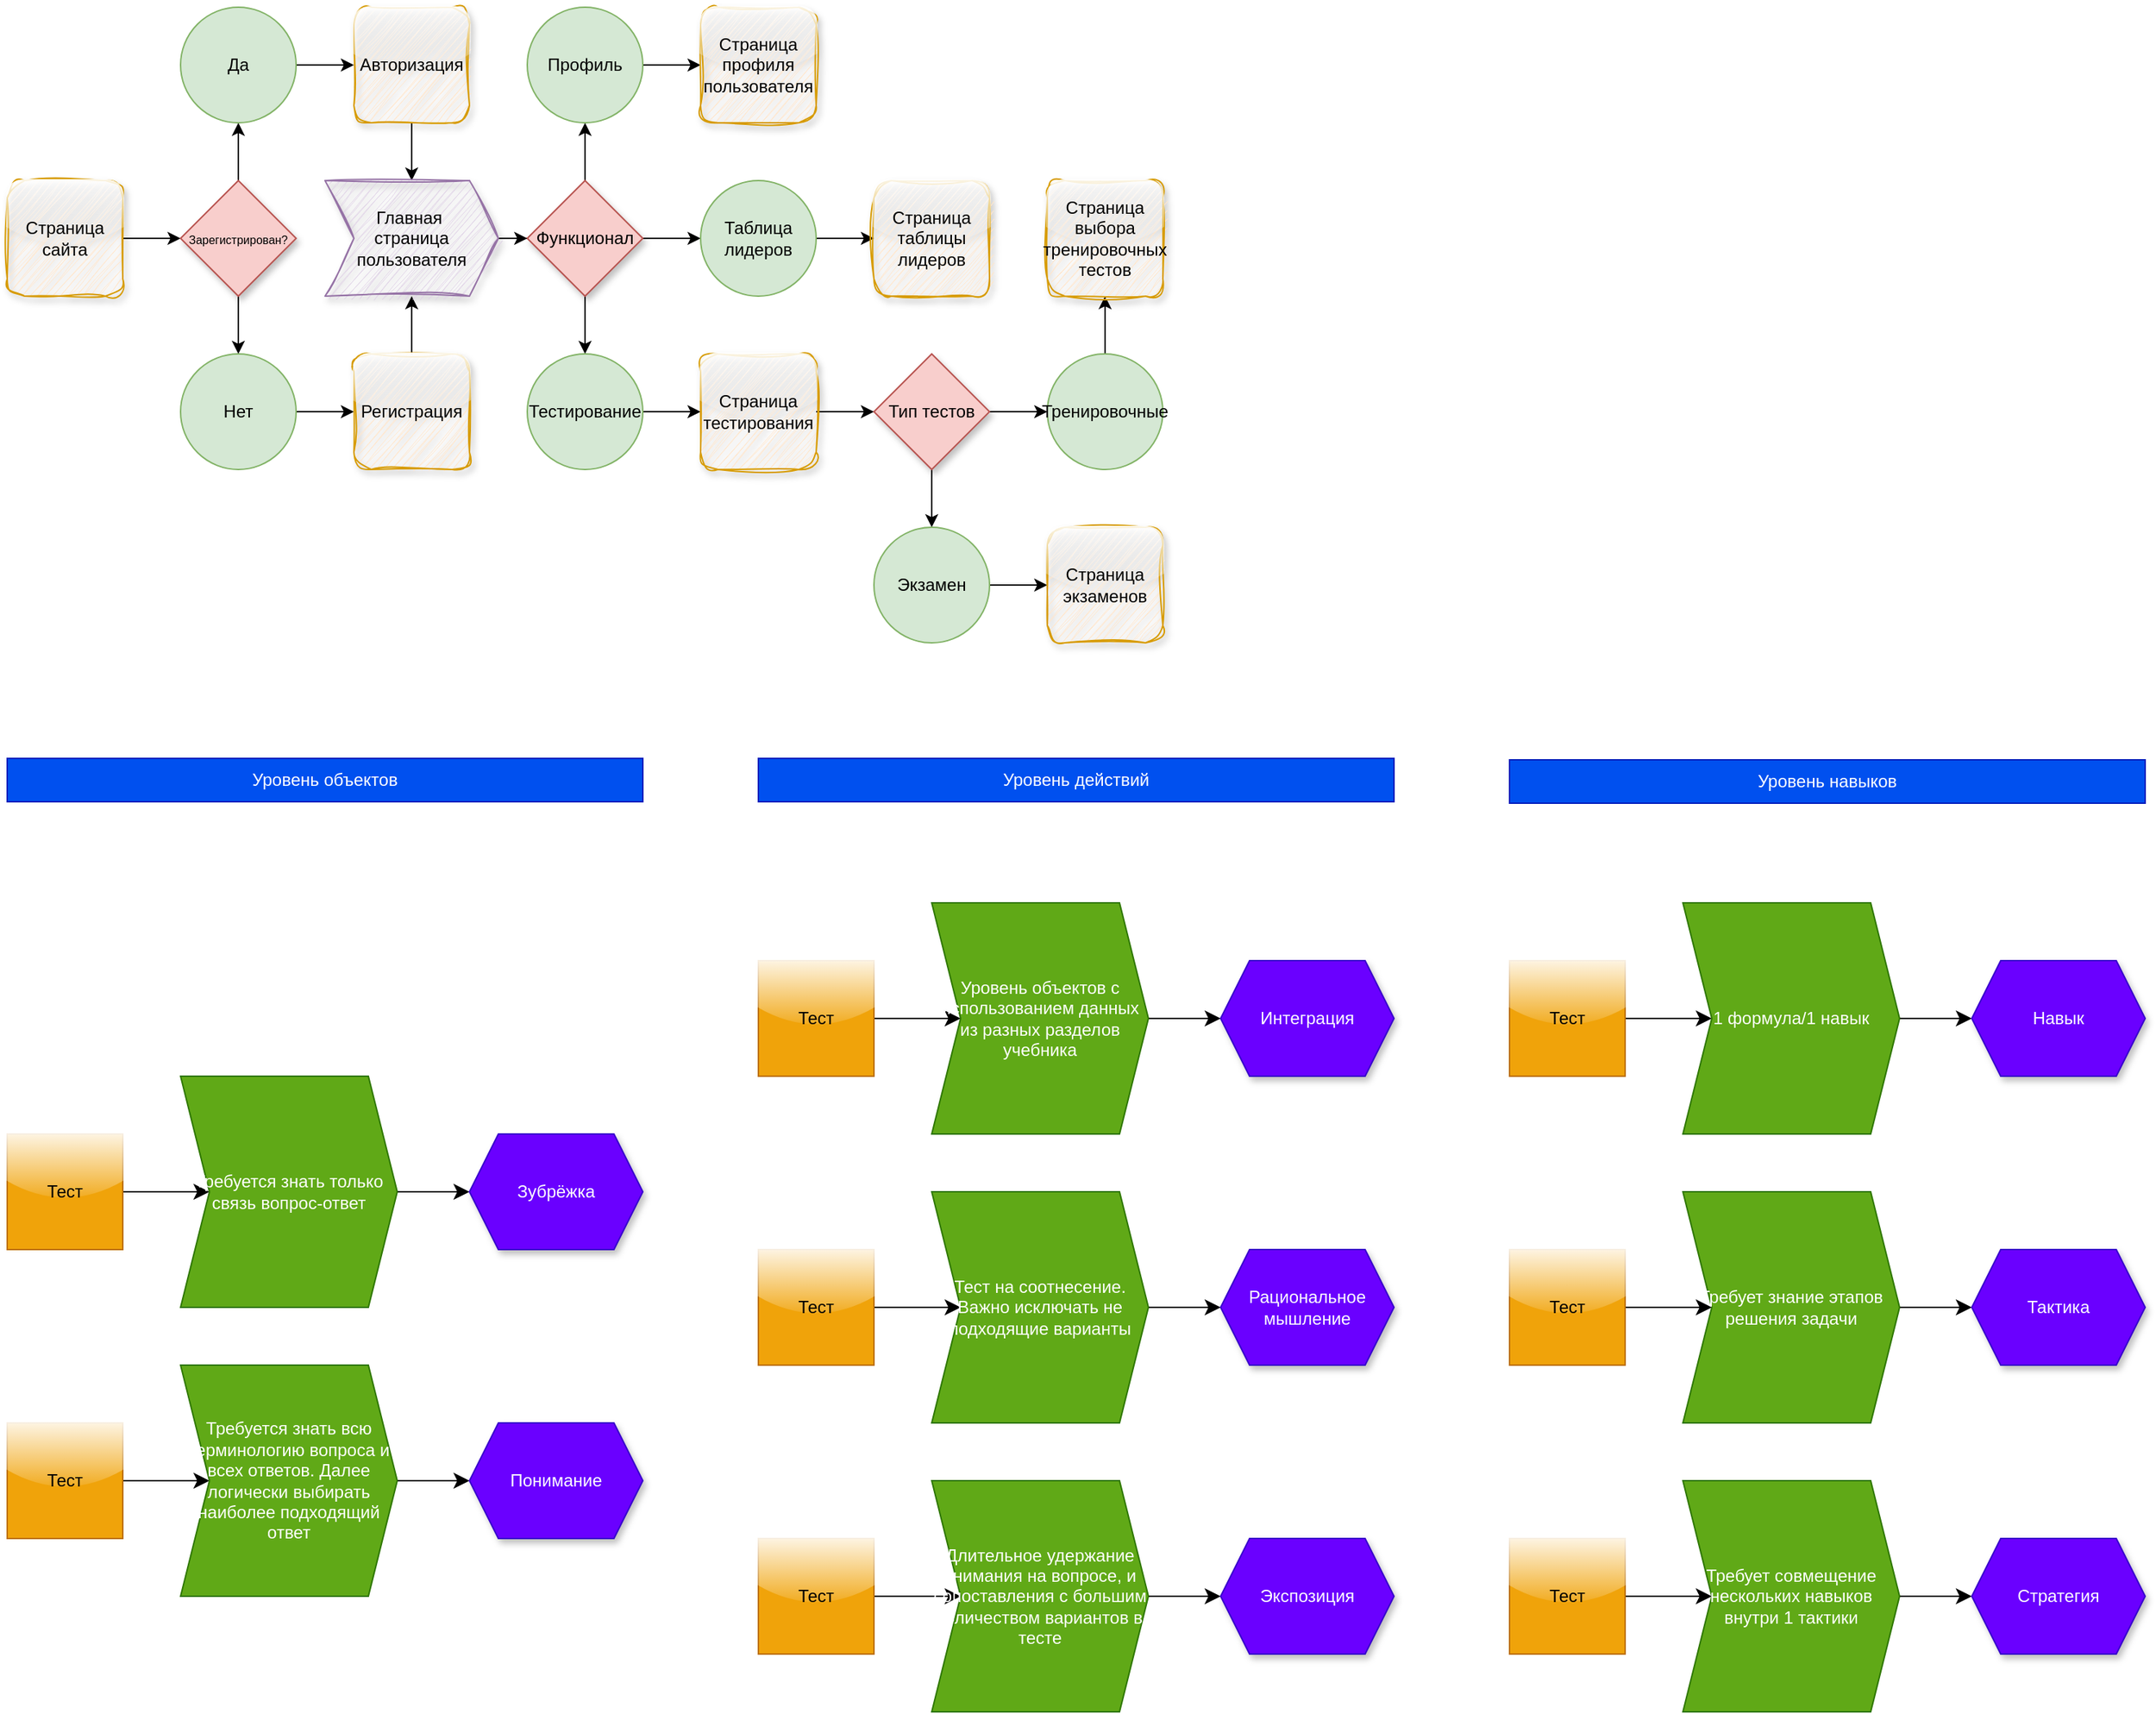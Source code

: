 <mxfile version="26.0.10">
  <diagram name="Page-1" id="pyUK-wu1zoBjb0XIBbU0">
    <mxGraphModel dx="2927" dy="2313" grid="1" gridSize="10" guides="1" tooltips="1" connect="1" arrows="1" fold="1" page="1" pageScale="1" pageWidth="827" pageHeight="1169" math="0" shadow="0">
      <root>
        <mxCell id="0" />
        <mxCell id="1" parent="0" />
        <mxCell id="WwrMOiWACb1FL4NVmru--6" value="" style="edgeStyle=orthogonalEdgeStyle;rounded=0;orthogonalLoop=1;jettySize=auto;html=1;" parent="1" source="WwrMOiWACb1FL4NVmru--2" target="WwrMOiWACb1FL4NVmru--5" edge="1">
          <mxGeometry relative="1" as="geometry" />
        </mxCell>
        <mxCell id="WwrMOiWACb1FL4NVmru--2" value="&lt;font style=&quot;font-size: 12px;&quot;&gt;Страница сайта&lt;/font&gt;" style="rounded=1;whiteSpace=wrap;html=1;fillColor=#ffe6cc;strokeColor=#D79B00;sketch=1;curveFitting=1;jiggle=2;shadow=1;glass=1;" parent="1" vertex="1">
          <mxGeometry x="-800" y="-990" width="80" height="80" as="geometry" />
        </mxCell>
        <mxCell id="WwrMOiWACb1FL4NVmru--8" value="" style="edgeStyle=orthogonalEdgeStyle;rounded=0;orthogonalLoop=1;jettySize=auto;html=1;" parent="1" source="WwrMOiWACb1FL4NVmru--5" target="WwrMOiWACb1FL4NVmru--7" edge="1">
          <mxGeometry relative="1" as="geometry" />
        </mxCell>
        <mxCell id="WwrMOiWACb1FL4NVmru--10" value="" style="edgeStyle=orthogonalEdgeStyle;rounded=0;orthogonalLoop=1;jettySize=auto;html=1;" parent="1" source="WwrMOiWACb1FL4NVmru--5" target="WwrMOiWACb1FL4NVmru--9" edge="1">
          <mxGeometry relative="1" as="geometry" />
        </mxCell>
        <mxCell id="WwrMOiWACb1FL4NVmru--5" value="&lt;font style=&quot;font-size: 8px;&quot;&gt;Зарегистрирован?&lt;/font&gt;" style="rhombus;whiteSpace=wrap;html=1;fillColor=#f8cecc;strokeColor=#b85450;shadow=1;" parent="1" vertex="1">
          <mxGeometry x="-680" y="-990" width="80" height="80" as="geometry" />
        </mxCell>
        <mxCell id="WwrMOiWACb1FL4NVmru--12" value="" style="edgeStyle=orthogonalEdgeStyle;rounded=0;orthogonalLoop=1;jettySize=auto;html=1;" parent="1" source="WwrMOiWACb1FL4NVmru--7" target="WwrMOiWACb1FL4NVmru--11" edge="1">
          <mxGeometry relative="1" as="geometry" />
        </mxCell>
        <mxCell id="WwrMOiWACb1FL4NVmru--7" value="Да" style="ellipse;whiteSpace=wrap;html=1;fillColor=#d5e8d4;strokeColor=#82b366;shadow=0;" parent="1" vertex="1">
          <mxGeometry x="-680" y="-1110" width="80" height="80" as="geometry" />
        </mxCell>
        <mxCell id="WwrMOiWACb1FL4NVmru--16" value="" style="edgeStyle=orthogonalEdgeStyle;rounded=0;orthogonalLoop=1;jettySize=auto;html=1;" parent="1" source="WwrMOiWACb1FL4NVmru--9" target="WwrMOiWACb1FL4NVmru--15" edge="1">
          <mxGeometry relative="1" as="geometry" />
        </mxCell>
        <mxCell id="WwrMOiWACb1FL4NVmru--9" value="Нет" style="ellipse;whiteSpace=wrap;html=1;fillColor=#d5e8d4;strokeColor=#82b366;shadow=0;" parent="1" vertex="1">
          <mxGeometry x="-680" y="-870" width="80" height="80" as="geometry" />
        </mxCell>
        <mxCell id="WwrMOiWACb1FL4NVmru--18" value="" style="edgeStyle=orthogonalEdgeStyle;rounded=0;orthogonalLoop=1;jettySize=auto;html=1;" parent="1" source="WwrMOiWACb1FL4NVmru--11" target="WwrMOiWACb1FL4NVmru--17" edge="1">
          <mxGeometry relative="1" as="geometry" />
        </mxCell>
        <mxCell id="WwrMOiWACb1FL4NVmru--11" value="Авторизация" style="whiteSpace=wrap;html=1;fillColor=#ffe6cc;strokeColor=#D79B00;sketch=1;curveFitting=1;jiggle=2;shadow=1;glass=1;rounded=1;" parent="1" vertex="1">
          <mxGeometry x="-560" y="-1110" width="80" height="80" as="geometry" />
        </mxCell>
        <mxCell id="WwrMOiWACb1FL4NVmru--19" value="" style="edgeStyle=orthogonalEdgeStyle;rounded=0;orthogonalLoop=1;jettySize=auto;html=1;" parent="1" source="WwrMOiWACb1FL4NVmru--15" target="WwrMOiWACb1FL4NVmru--17" edge="1">
          <mxGeometry relative="1" as="geometry" />
        </mxCell>
        <mxCell id="WwrMOiWACb1FL4NVmru--15" value="Регистрация" style="whiteSpace=wrap;html=1;fillColor=#ffe6cc;strokeColor=#D79B00;sketch=1;curveFitting=1;jiggle=2;shadow=1;glass=1;rounded=1;" parent="1" vertex="1">
          <mxGeometry x="-560" y="-870" width="80" height="80" as="geometry" />
        </mxCell>
        <mxCell id="WwrMOiWACb1FL4NVmru--21" value="" style="edgeStyle=orthogonalEdgeStyle;rounded=0;orthogonalLoop=1;jettySize=auto;html=1;" parent="1" source="WwrMOiWACb1FL4NVmru--17" target="WwrMOiWACb1FL4NVmru--20" edge="1">
          <mxGeometry relative="1" as="geometry" />
        </mxCell>
        <mxCell id="WwrMOiWACb1FL4NVmru--17" value="Главная&amp;nbsp;&lt;div&gt;страница пользователя&lt;/div&gt;" style="shape=step;perimeter=stepPerimeter;whiteSpace=wrap;html=1;fixedSize=1;fillColor=#e1d5e7;strokeColor=#9673a6;sketch=1;curveFitting=1;jiggle=2;shadow=1;rounded=0;" parent="1" vertex="1">
          <mxGeometry x="-580" y="-990" width="120" height="80" as="geometry" />
        </mxCell>
        <mxCell id="WwrMOiWACb1FL4NVmru--23" value="" style="edgeStyle=orthogonalEdgeStyle;rounded=0;orthogonalLoop=1;jettySize=auto;html=1;" parent="1" source="WwrMOiWACb1FL4NVmru--20" target="WwrMOiWACb1FL4NVmru--22" edge="1">
          <mxGeometry relative="1" as="geometry" />
        </mxCell>
        <mxCell id="WwrMOiWACb1FL4NVmru--25" value="" style="edgeStyle=orthogonalEdgeStyle;rounded=0;orthogonalLoop=1;jettySize=auto;html=1;" parent="1" source="WwrMOiWACb1FL4NVmru--20" target="WwrMOiWACb1FL4NVmru--24" edge="1">
          <mxGeometry relative="1" as="geometry" />
        </mxCell>
        <mxCell id="WwrMOiWACb1FL4NVmru--27" value="" style="edgeStyle=orthogonalEdgeStyle;rounded=0;orthogonalLoop=1;jettySize=auto;html=1;" parent="1" source="WwrMOiWACb1FL4NVmru--20" target="WwrMOiWACb1FL4NVmru--26" edge="1">
          <mxGeometry relative="1" as="geometry" />
        </mxCell>
        <mxCell id="WwrMOiWACb1FL4NVmru--20" value="Функционал" style="rhombus;whiteSpace=wrap;html=1;fillColor=#f8cecc;strokeColor=#b85450;shadow=1;" parent="1" vertex="1">
          <mxGeometry x="-440" y="-990" width="80" height="80" as="geometry" />
        </mxCell>
        <mxCell id="WwrMOiWACb1FL4NVmru--29" value="" style="edgeStyle=orthogonalEdgeStyle;rounded=0;orthogonalLoop=1;jettySize=auto;html=1;" parent="1" source="WwrMOiWACb1FL4NVmru--22" target="WwrMOiWACb1FL4NVmru--28" edge="1">
          <mxGeometry relative="1" as="geometry" />
        </mxCell>
        <mxCell id="WwrMOiWACb1FL4NVmru--22" value="Профиль" style="ellipse;whiteSpace=wrap;html=1;fillColor=#d5e8d4;strokeColor=#82b366;shadow=0;" parent="1" vertex="1">
          <mxGeometry x="-440" y="-1110" width="80" height="80" as="geometry" />
        </mxCell>
        <mxCell id="WwrMOiWACb1FL4NVmru--31" value="" style="edgeStyle=orthogonalEdgeStyle;rounded=0;orthogonalLoop=1;jettySize=auto;html=1;" parent="1" source="WwrMOiWACb1FL4NVmru--24" target="WwrMOiWACb1FL4NVmru--30" edge="1">
          <mxGeometry relative="1" as="geometry" />
        </mxCell>
        <mxCell id="WwrMOiWACb1FL4NVmru--24" value="Таблица лидеров" style="ellipse;whiteSpace=wrap;html=1;fillColor=#d5e8d4;strokeColor=#82b366;shadow=0;" parent="1" vertex="1">
          <mxGeometry x="-320" y="-990" width="80" height="80" as="geometry" />
        </mxCell>
        <mxCell id="WwrMOiWACb1FL4NVmru--35" value="" style="edgeStyle=orthogonalEdgeStyle;rounded=0;orthogonalLoop=1;jettySize=auto;html=1;" parent="1" source="WwrMOiWACb1FL4NVmru--26" target="WwrMOiWACb1FL4NVmru--34" edge="1">
          <mxGeometry relative="1" as="geometry" />
        </mxCell>
        <mxCell id="WwrMOiWACb1FL4NVmru--26" value="Тестирование" style="ellipse;whiteSpace=wrap;html=1;fillColor=#d5e8d4;strokeColor=#82b366;shadow=0;" parent="1" vertex="1">
          <mxGeometry x="-440" y="-870" width="80" height="80" as="geometry" />
        </mxCell>
        <mxCell id="WwrMOiWACb1FL4NVmru--28" value="Страница профиля пользователя" style="whiteSpace=wrap;html=1;fillColor=#ffe6cc;strokeColor=#D79B00;sketch=1;curveFitting=1;jiggle=2;shadow=1;glass=1;rounded=1;" parent="1" vertex="1">
          <mxGeometry x="-320" y="-1110" width="80" height="80" as="geometry" />
        </mxCell>
        <mxCell id="WwrMOiWACb1FL4NVmru--30" value="Страница таблицы лидеров" style="whiteSpace=wrap;html=1;fillColor=#ffe6cc;strokeColor=#D79B00;sketch=1;curveFitting=1;jiggle=2;shadow=1;glass=1;rounded=1;" parent="1" vertex="1">
          <mxGeometry x="-200" y="-990" width="80" height="80" as="geometry" />
        </mxCell>
        <mxCell id="WwrMOiWACb1FL4NVmru--37" value="" style="edgeStyle=orthogonalEdgeStyle;rounded=0;orthogonalLoop=1;jettySize=auto;html=1;" parent="1" source="WwrMOiWACb1FL4NVmru--34" target="WwrMOiWACb1FL4NVmru--36" edge="1">
          <mxGeometry relative="1" as="geometry" />
        </mxCell>
        <mxCell id="WwrMOiWACb1FL4NVmru--34" value="Страница тестирования" style="whiteSpace=wrap;html=1;fillColor=#ffe6cc;strokeColor=#D79B00;sketch=1;curveFitting=1;jiggle=2;shadow=1;glass=1;rounded=1;" parent="1" vertex="1">
          <mxGeometry x="-320" y="-870" width="80" height="80" as="geometry" />
        </mxCell>
        <mxCell id="WwrMOiWACb1FL4NVmru--39" value="" style="edgeStyle=orthogonalEdgeStyle;rounded=0;orthogonalLoop=1;jettySize=auto;html=1;" parent="1" source="WwrMOiWACb1FL4NVmru--36" target="WwrMOiWACb1FL4NVmru--38" edge="1">
          <mxGeometry relative="1" as="geometry" />
        </mxCell>
        <mxCell id="WwrMOiWACb1FL4NVmru--44" value="" style="edgeStyle=orthogonalEdgeStyle;rounded=0;orthogonalLoop=1;jettySize=auto;html=1;" parent="1" source="WwrMOiWACb1FL4NVmru--36" target="WwrMOiWACb1FL4NVmru--43" edge="1">
          <mxGeometry relative="1" as="geometry" />
        </mxCell>
        <mxCell id="WwrMOiWACb1FL4NVmru--36" value="&lt;font style=&quot;font-size: 12px;&quot;&gt;Тип тестов&lt;/font&gt;" style="rhombus;whiteSpace=wrap;html=1;fillColor=#f8cecc;strokeColor=#b85450;shadow=1;" parent="1" vertex="1">
          <mxGeometry x="-200" y="-870" width="80" height="80" as="geometry" />
        </mxCell>
        <mxCell id="WwrMOiWACb1FL4NVmru--41" value="" style="edgeStyle=orthogonalEdgeStyle;rounded=0;orthogonalLoop=1;jettySize=auto;html=1;" parent="1" source="WwrMOiWACb1FL4NVmru--38" target="WwrMOiWACb1FL4NVmru--40" edge="1">
          <mxGeometry relative="1" as="geometry" />
        </mxCell>
        <mxCell id="WwrMOiWACb1FL4NVmru--38" value="Тренировочные" style="ellipse;whiteSpace=wrap;html=1;fillColor=#d5e8d4;strokeColor=#82b366;shadow=0;" parent="1" vertex="1">
          <mxGeometry x="-80" y="-870" width="80" height="80" as="geometry" />
        </mxCell>
        <mxCell id="WwrMOiWACb1FL4NVmru--40" value="Страница выбора тренировочных тестов" style="whiteSpace=wrap;html=1;fillColor=#ffe6cc;strokeColor=#D79B00;sketch=1;curveFitting=1;jiggle=2;shadow=1;glass=1;rounded=1;" parent="1" vertex="1">
          <mxGeometry x="-80" y="-990" width="80" height="80" as="geometry" />
        </mxCell>
        <mxCell id="WwrMOiWACb1FL4NVmru--46" value="" style="edgeStyle=orthogonalEdgeStyle;rounded=0;orthogonalLoop=1;jettySize=auto;html=1;" parent="1" source="WwrMOiWACb1FL4NVmru--43" target="WwrMOiWACb1FL4NVmru--45" edge="1">
          <mxGeometry relative="1" as="geometry" />
        </mxCell>
        <mxCell id="WwrMOiWACb1FL4NVmru--43" value="Экзамен" style="ellipse;whiteSpace=wrap;html=1;fillColor=#d5e8d4;strokeColor=#82b366;shadow=0;" parent="1" vertex="1">
          <mxGeometry x="-200" y="-750" width="80" height="80" as="geometry" />
        </mxCell>
        <mxCell id="WwrMOiWACb1FL4NVmru--45" value="Страница экзаменов" style="whiteSpace=wrap;html=1;fillColor=#ffe6cc;strokeColor=#D79B00;sketch=1;curveFitting=1;jiggle=2;shadow=1;glass=1;rounded=1;" parent="1" vertex="1">
          <mxGeometry x="-80" y="-750" width="80" height="80" as="geometry" />
        </mxCell>
        <mxCell id="ICKxV7qzjm9D82cvIUiI-3" value="" style="edgeStyle=none;curved=1;rounded=0;orthogonalLoop=1;jettySize=auto;html=1;fontSize=12;startSize=8;endSize=8;" edge="1" parent="1" source="ICKxV7qzjm9D82cvIUiI-1" target="ICKxV7qzjm9D82cvIUiI-2">
          <mxGeometry relative="1" as="geometry" />
        </mxCell>
        <mxCell id="ICKxV7qzjm9D82cvIUiI-1" value="Тест" style="whiteSpace=wrap;html=1;aspect=fixed;fillColor=#f0a30a;fontColor=#000000;strokeColor=#BD7000;glass=1;" vertex="1" parent="1">
          <mxGeometry x="-800" y="-330" width="80" height="80" as="geometry" />
        </mxCell>
        <mxCell id="ICKxV7qzjm9D82cvIUiI-5" value="" style="edgeStyle=none;curved=1;rounded=0;orthogonalLoop=1;jettySize=auto;html=1;fontSize=12;startSize=8;endSize=8;" edge="1" parent="1" source="ICKxV7qzjm9D82cvIUiI-2" target="ICKxV7qzjm9D82cvIUiI-4">
          <mxGeometry relative="1" as="geometry" />
        </mxCell>
        <mxCell id="ICKxV7qzjm9D82cvIUiI-2" value="Требуется знать только связь вопрос-ответ" style="shape=step;perimeter=stepPerimeter;whiteSpace=wrap;html=1;fixedSize=1;fillColor=#60a917;fontColor=#ffffff;strokeColor=#2D7600;" vertex="1" parent="1">
          <mxGeometry x="-680" y="-370" width="150" height="160" as="geometry" />
        </mxCell>
        <mxCell id="ICKxV7qzjm9D82cvIUiI-4" value="Зубрёжка" style="shape=hexagon;perimeter=hexagonPerimeter2;whiteSpace=wrap;html=1;fixedSize=1;fillColor=#6a00ff;fontColor=#ffffff;strokeColor=#3700CC;shadow=1;" vertex="1" parent="1">
          <mxGeometry x="-480" y="-330" width="120" height="80" as="geometry" />
        </mxCell>
        <mxCell id="ICKxV7qzjm9D82cvIUiI-6" value="" style="edgeStyle=none;curved=1;rounded=0;orthogonalLoop=1;jettySize=auto;html=1;fontSize=12;startSize=8;endSize=8;" edge="1" parent="1" source="ICKxV7qzjm9D82cvIUiI-7" target="ICKxV7qzjm9D82cvIUiI-9">
          <mxGeometry relative="1" as="geometry" />
        </mxCell>
        <mxCell id="ICKxV7qzjm9D82cvIUiI-7" value="Тест" style="whiteSpace=wrap;html=1;aspect=fixed;fillColor=#f0a30a;fontColor=#000000;strokeColor=#BD7000;glass=1;" vertex="1" parent="1">
          <mxGeometry x="-800" y="-130" width="80" height="80" as="geometry" />
        </mxCell>
        <mxCell id="ICKxV7qzjm9D82cvIUiI-8" value="" style="edgeStyle=none;curved=1;rounded=0;orthogonalLoop=1;jettySize=auto;html=1;fontSize=12;startSize=8;endSize=8;" edge="1" parent="1" source="ICKxV7qzjm9D82cvIUiI-9" target="ICKxV7qzjm9D82cvIUiI-10">
          <mxGeometry relative="1" as="geometry" />
        </mxCell>
        <mxCell id="ICKxV7qzjm9D82cvIUiI-9" value="Требуется знать всю терминологию вопроса и всех ответов. Далее логически выбирать наиболее подходящий ответ" style="shape=step;perimeter=stepPerimeter;whiteSpace=wrap;html=1;fixedSize=1;fillColor=#60a917;fontColor=#ffffff;strokeColor=#2D7600;" vertex="1" parent="1">
          <mxGeometry x="-680" y="-170" width="150" height="160" as="geometry" />
        </mxCell>
        <mxCell id="ICKxV7qzjm9D82cvIUiI-10" value="Понимание" style="shape=hexagon;perimeter=hexagonPerimeter2;whiteSpace=wrap;html=1;fixedSize=1;fillColor=#6a00ff;fontColor=#ffffff;strokeColor=#3700CC;shadow=1;" vertex="1" parent="1">
          <mxGeometry x="-480" y="-130" width="120" height="80" as="geometry" />
        </mxCell>
        <mxCell id="ICKxV7qzjm9D82cvIUiI-11" value="" style="edgeStyle=none;curved=1;rounded=0;orthogonalLoop=1;jettySize=auto;html=1;fontSize=12;startSize=8;endSize=8;" edge="1" parent="1" source="ICKxV7qzjm9D82cvIUiI-12" target="ICKxV7qzjm9D82cvIUiI-14">
          <mxGeometry relative="1" as="geometry" />
        </mxCell>
        <mxCell id="ICKxV7qzjm9D82cvIUiI-12" value="Тест" style="whiteSpace=wrap;html=1;aspect=fixed;fillColor=#f0a30a;fontColor=#000000;strokeColor=#BD7000;glass=1;" vertex="1" parent="1">
          <mxGeometry x="-280" y="-450" width="80" height="80" as="geometry" />
        </mxCell>
        <mxCell id="ICKxV7qzjm9D82cvIUiI-13" value="" style="edgeStyle=none;curved=1;rounded=0;orthogonalLoop=1;jettySize=auto;html=1;fontSize=12;startSize=8;endSize=8;" edge="1" parent="1" source="ICKxV7qzjm9D82cvIUiI-14" target="ICKxV7qzjm9D82cvIUiI-15">
          <mxGeometry relative="1" as="geometry" />
        </mxCell>
        <mxCell id="ICKxV7qzjm9D82cvIUiI-14" value="Уровень объектов с использованием данных из разных разделов учебника" style="shape=step;perimeter=stepPerimeter;whiteSpace=wrap;html=1;fixedSize=1;fillColor=#60a917;fontColor=#ffffff;strokeColor=#2D7600;" vertex="1" parent="1">
          <mxGeometry x="-160" y="-490" width="150" height="160" as="geometry" />
        </mxCell>
        <mxCell id="ICKxV7qzjm9D82cvIUiI-15" value="Интеграция" style="shape=hexagon;perimeter=hexagonPerimeter2;whiteSpace=wrap;html=1;fixedSize=1;fillColor=#6a00ff;fontColor=#ffffff;strokeColor=#3700CC;shadow=1;" vertex="1" parent="1">
          <mxGeometry x="40" y="-450" width="120" height="80" as="geometry" />
        </mxCell>
        <mxCell id="ICKxV7qzjm9D82cvIUiI-16" value="" style="edgeStyle=none;curved=1;rounded=0;orthogonalLoop=1;jettySize=auto;html=1;fontSize=12;startSize=8;endSize=8;" edge="1" parent="1" source="ICKxV7qzjm9D82cvIUiI-17" target="ICKxV7qzjm9D82cvIUiI-19">
          <mxGeometry relative="1" as="geometry" />
        </mxCell>
        <mxCell id="ICKxV7qzjm9D82cvIUiI-17" value="Тест" style="whiteSpace=wrap;html=1;aspect=fixed;fillColor=#f0a30a;fontColor=#000000;strokeColor=#BD7000;glass=1;" vertex="1" parent="1">
          <mxGeometry x="-280" y="-250" width="80" height="80" as="geometry" />
        </mxCell>
        <mxCell id="ICKxV7qzjm9D82cvIUiI-18" value="" style="edgeStyle=none;curved=1;rounded=0;orthogonalLoop=1;jettySize=auto;html=1;fontSize=12;startSize=8;endSize=8;" edge="1" parent="1" source="ICKxV7qzjm9D82cvIUiI-19" target="ICKxV7qzjm9D82cvIUiI-20">
          <mxGeometry relative="1" as="geometry" />
        </mxCell>
        <mxCell id="ICKxV7qzjm9D82cvIUiI-19" value="Тест на соотнесение. Важно исключать не подходящие варианты" style="shape=step;perimeter=stepPerimeter;whiteSpace=wrap;html=1;fixedSize=1;fillColor=#60a917;fontColor=#ffffff;strokeColor=#2D7600;" vertex="1" parent="1">
          <mxGeometry x="-160" y="-290" width="150" height="160" as="geometry" />
        </mxCell>
        <mxCell id="ICKxV7qzjm9D82cvIUiI-20" value="Рациональное мышление" style="shape=hexagon;perimeter=hexagonPerimeter2;whiteSpace=wrap;html=1;fixedSize=1;fillColor=#6a00ff;fontColor=#ffffff;strokeColor=#3700CC;shadow=1;" vertex="1" parent="1">
          <mxGeometry x="40" y="-250" width="120" height="80" as="geometry" />
        </mxCell>
        <mxCell id="ICKxV7qzjm9D82cvIUiI-21" value="" style="edgeStyle=none;curved=1;rounded=0;orthogonalLoop=1;jettySize=auto;html=1;fontSize=12;startSize=8;endSize=8;" edge="1" parent="1" source="ICKxV7qzjm9D82cvIUiI-22" target="ICKxV7qzjm9D82cvIUiI-24">
          <mxGeometry relative="1" as="geometry" />
        </mxCell>
        <mxCell id="ICKxV7qzjm9D82cvIUiI-22" value="Тест" style="whiteSpace=wrap;html=1;aspect=fixed;fillColor=#f0a30a;fontColor=#000000;strokeColor=#BD7000;glass=1;" vertex="1" parent="1">
          <mxGeometry x="-280" y="-50" width="80" height="80" as="geometry" />
        </mxCell>
        <mxCell id="ICKxV7qzjm9D82cvIUiI-23" value="" style="edgeStyle=none;curved=1;rounded=0;orthogonalLoop=1;jettySize=auto;html=1;fontSize=12;startSize=8;endSize=8;" edge="1" parent="1" source="ICKxV7qzjm9D82cvIUiI-24" target="ICKxV7qzjm9D82cvIUiI-25">
          <mxGeometry relative="1" as="geometry" />
        </mxCell>
        <mxCell id="ICKxV7qzjm9D82cvIUiI-24" value="Длительное удержание внимания на вопросе, и сопоставления с большим количеством вариантов в тесте" style="shape=step;perimeter=stepPerimeter;whiteSpace=wrap;html=1;fixedSize=1;fillColor=#60a917;fontColor=#ffffff;strokeColor=#2D7600;" vertex="1" parent="1">
          <mxGeometry x="-160" y="-90" width="150" height="160" as="geometry" />
        </mxCell>
        <mxCell id="ICKxV7qzjm9D82cvIUiI-25" value="Экспозиция" style="shape=hexagon;perimeter=hexagonPerimeter2;whiteSpace=wrap;html=1;fixedSize=1;fillColor=#6a00ff;fontColor=#ffffff;strokeColor=#3700CC;shadow=1;" vertex="1" parent="1">
          <mxGeometry x="40" y="-50" width="120" height="80" as="geometry" />
        </mxCell>
        <mxCell id="ICKxV7qzjm9D82cvIUiI-26" value="" style="edgeStyle=none;curved=1;rounded=0;orthogonalLoop=1;jettySize=auto;html=1;fontSize=12;startSize=8;endSize=8;" edge="1" parent="1" source="ICKxV7qzjm9D82cvIUiI-27" target="ICKxV7qzjm9D82cvIUiI-29">
          <mxGeometry relative="1" as="geometry" />
        </mxCell>
        <mxCell id="ICKxV7qzjm9D82cvIUiI-27" value="Тест" style="whiteSpace=wrap;html=1;aspect=fixed;fillColor=#f0a30a;fontColor=#000000;strokeColor=#BD7000;glass=1;" vertex="1" parent="1">
          <mxGeometry x="240" y="-450" width="80" height="80" as="geometry" />
        </mxCell>
        <mxCell id="ICKxV7qzjm9D82cvIUiI-28" value="" style="edgeStyle=none;curved=1;rounded=0;orthogonalLoop=1;jettySize=auto;html=1;fontSize=12;startSize=8;endSize=8;" edge="1" parent="1" source="ICKxV7qzjm9D82cvIUiI-29" target="ICKxV7qzjm9D82cvIUiI-30">
          <mxGeometry relative="1" as="geometry" />
        </mxCell>
        <mxCell id="ICKxV7qzjm9D82cvIUiI-29" value="1 формула/1 навык" style="shape=step;perimeter=stepPerimeter;whiteSpace=wrap;html=1;fixedSize=1;fillColor=#60a917;fontColor=#ffffff;strokeColor=#2D7600;" vertex="1" parent="1">
          <mxGeometry x="360" y="-490" width="150" height="160" as="geometry" />
        </mxCell>
        <mxCell id="ICKxV7qzjm9D82cvIUiI-30" value="Навык" style="shape=hexagon;perimeter=hexagonPerimeter2;whiteSpace=wrap;html=1;fixedSize=1;fillColor=#6a00ff;fontColor=#ffffff;strokeColor=#3700CC;shadow=1;" vertex="1" parent="1">
          <mxGeometry x="560" y="-450" width="120" height="80" as="geometry" />
        </mxCell>
        <mxCell id="ICKxV7qzjm9D82cvIUiI-31" value="" style="edgeStyle=none;curved=1;rounded=0;orthogonalLoop=1;jettySize=auto;html=1;fontSize=12;startSize=8;endSize=8;" edge="1" parent="1" source="ICKxV7qzjm9D82cvIUiI-32" target="ICKxV7qzjm9D82cvIUiI-34">
          <mxGeometry relative="1" as="geometry" />
        </mxCell>
        <mxCell id="ICKxV7qzjm9D82cvIUiI-32" value="Тест" style="whiteSpace=wrap;html=1;aspect=fixed;fillColor=#f0a30a;fontColor=#000000;strokeColor=#BD7000;glass=1;" vertex="1" parent="1">
          <mxGeometry x="240" y="-250" width="80" height="80" as="geometry" />
        </mxCell>
        <mxCell id="ICKxV7qzjm9D82cvIUiI-33" value="" style="edgeStyle=none;curved=1;rounded=0;orthogonalLoop=1;jettySize=auto;html=1;fontSize=12;startSize=8;endSize=8;" edge="1" parent="1" source="ICKxV7qzjm9D82cvIUiI-34" target="ICKxV7qzjm9D82cvIUiI-35">
          <mxGeometry relative="1" as="geometry" />
        </mxCell>
        <mxCell id="ICKxV7qzjm9D82cvIUiI-34" value="Требует знание этапов решения задачи" style="shape=step;perimeter=stepPerimeter;whiteSpace=wrap;html=1;fixedSize=1;fillColor=#60a917;fontColor=#ffffff;strokeColor=#2D7600;" vertex="1" parent="1">
          <mxGeometry x="360" y="-290" width="150" height="160" as="geometry" />
        </mxCell>
        <mxCell id="ICKxV7qzjm9D82cvIUiI-35" value="Тактика" style="shape=hexagon;perimeter=hexagonPerimeter2;whiteSpace=wrap;html=1;fixedSize=1;fillColor=#6a00ff;fontColor=#ffffff;strokeColor=#3700CC;shadow=1;" vertex="1" parent="1">
          <mxGeometry x="560" y="-250" width="120" height="80" as="geometry" />
        </mxCell>
        <mxCell id="ICKxV7qzjm9D82cvIUiI-36" value="" style="edgeStyle=none;curved=1;rounded=0;orthogonalLoop=1;jettySize=auto;html=1;fontSize=12;startSize=8;endSize=8;" edge="1" parent="1" source="ICKxV7qzjm9D82cvIUiI-37" target="ICKxV7qzjm9D82cvIUiI-39">
          <mxGeometry relative="1" as="geometry" />
        </mxCell>
        <mxCell id="ICKxV7qzjm9D82cvIUiI-37" value="Тест" style="whiteSpace=wrap;html=1;aspect=fixed;fillColor=#f0a30a;fontColor=#000000;strokeColor=#BD7000;glass=1;" vertex="1" parent="1">
          <mxGeometry x="240" y="-50" width="80" height="80" as="geometry" />
        </mxCell>
        <mxCell id="ICKxV7qzjm9D82cvIUiI-38" value="" style="edgeStyle=none;curved=1;rounded=0;orthogonalLoop=1;jettySize=auto;html=1;fontSize=12;startSize=8;endSize=8;" edge="1" parent="1" source="ICKxV7qzjm9D82cvIUiI-39" target="ICKxV7qzjm9D82cvIUiI-40">
          <mxGeometry relative="1" as="geometry" />
        </mxCell>
        <mxCell id="ICKxV7qzjm9D82cvIUiI-39" value="Требует совмещение нескольких навыков внутри 1 тактики" style="shape=step;perimeter=stepPerimeter;whiteSpace=wrap;html=1;fixedSize=1;fillColor=#60a917;fontColor=#ffffff;strokeColor=#2D7600;" vertex="1" parent="1">
          <mxGeometry x="360" y="-90" width="150" height="160" as="geometry" />
        </mxCell>
        <mxCell id="ICKxV7qzjm9D82cvIUiI-40" value="Стратегия" style="shape=hexagon;perimeter=hexagonPerimeter2;whiteSpace=wrap;html=1;fixedSize=1;fillColor=#6a00ff;fontColor=#ffffff;strokeColor=#3700CC;shadow=1;" vertex="1" parent="1">
          <mxGeometry x="560" y="-50" width="120" height="80" as="geometry" />
        </mxCell>
        <mxCell id="ICKxV7qzjm9D82cvIUiI-41" value="Уровень объектов" style="rounded=0;whiteSpace=wrap;html=1;fillColor=#0050ef;fontColor=#ffffff;strokeColor=#001DBC;" vertex="1" parent="1">
          <mxGeometry x="-800" y="-590" width="440" height="30" as="geometry" />
        </mxCell>
        <mxCell id="ICKxV7qzjm9D82cvIUiI-42" value="Уровень действий" style="rounded=0;whiteSpace=wrap;html=1;fillColor=#0050ef;fontColor=#ffffff;strokeColor=#001DBC;" vertex="1" parent="1">
          <mxGeometry x="-280" y="-590" width="440" height="30" as="geometry" />
        </mxCell>
        <mxCell id="ICKxV7qzjm9D82cvIUiI-43" value="Уровень навыков" style="rounded=0;whiteSpace=wrap;html=1;fillColor=#0050ef;fontColor=#ffffff;strokeColor=#001DBC;" vertex="1" parent="1">
          <mxGeometry x="240" y="-589" width="440" height="30" as="geometry" />
        </mxCell>
      </root>
    </mxGraphModel>
  </diagram>
</mxfile>
